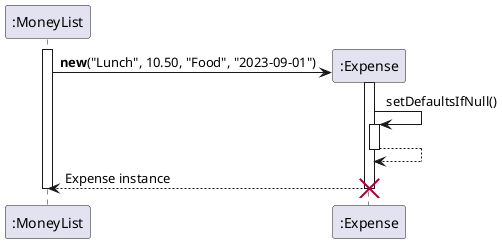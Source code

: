 @startuml Expense_Creation
participant MoneyList as ":MoneyList"
create Expense as ":Expense"

activate MoneyList
MoneyList -> Expense : **new**("Lunch", 10.50, "Food", "2023-09-01")
activate Expense

Expense -> Expense : setDefaultsIfNull()
activate Expense
Expense --> Expense:
deactivate Expense

Expense --> MoneyList : Expense instance
deactivate Expense
destroy Expense
deactivate MoneyList
@enduml